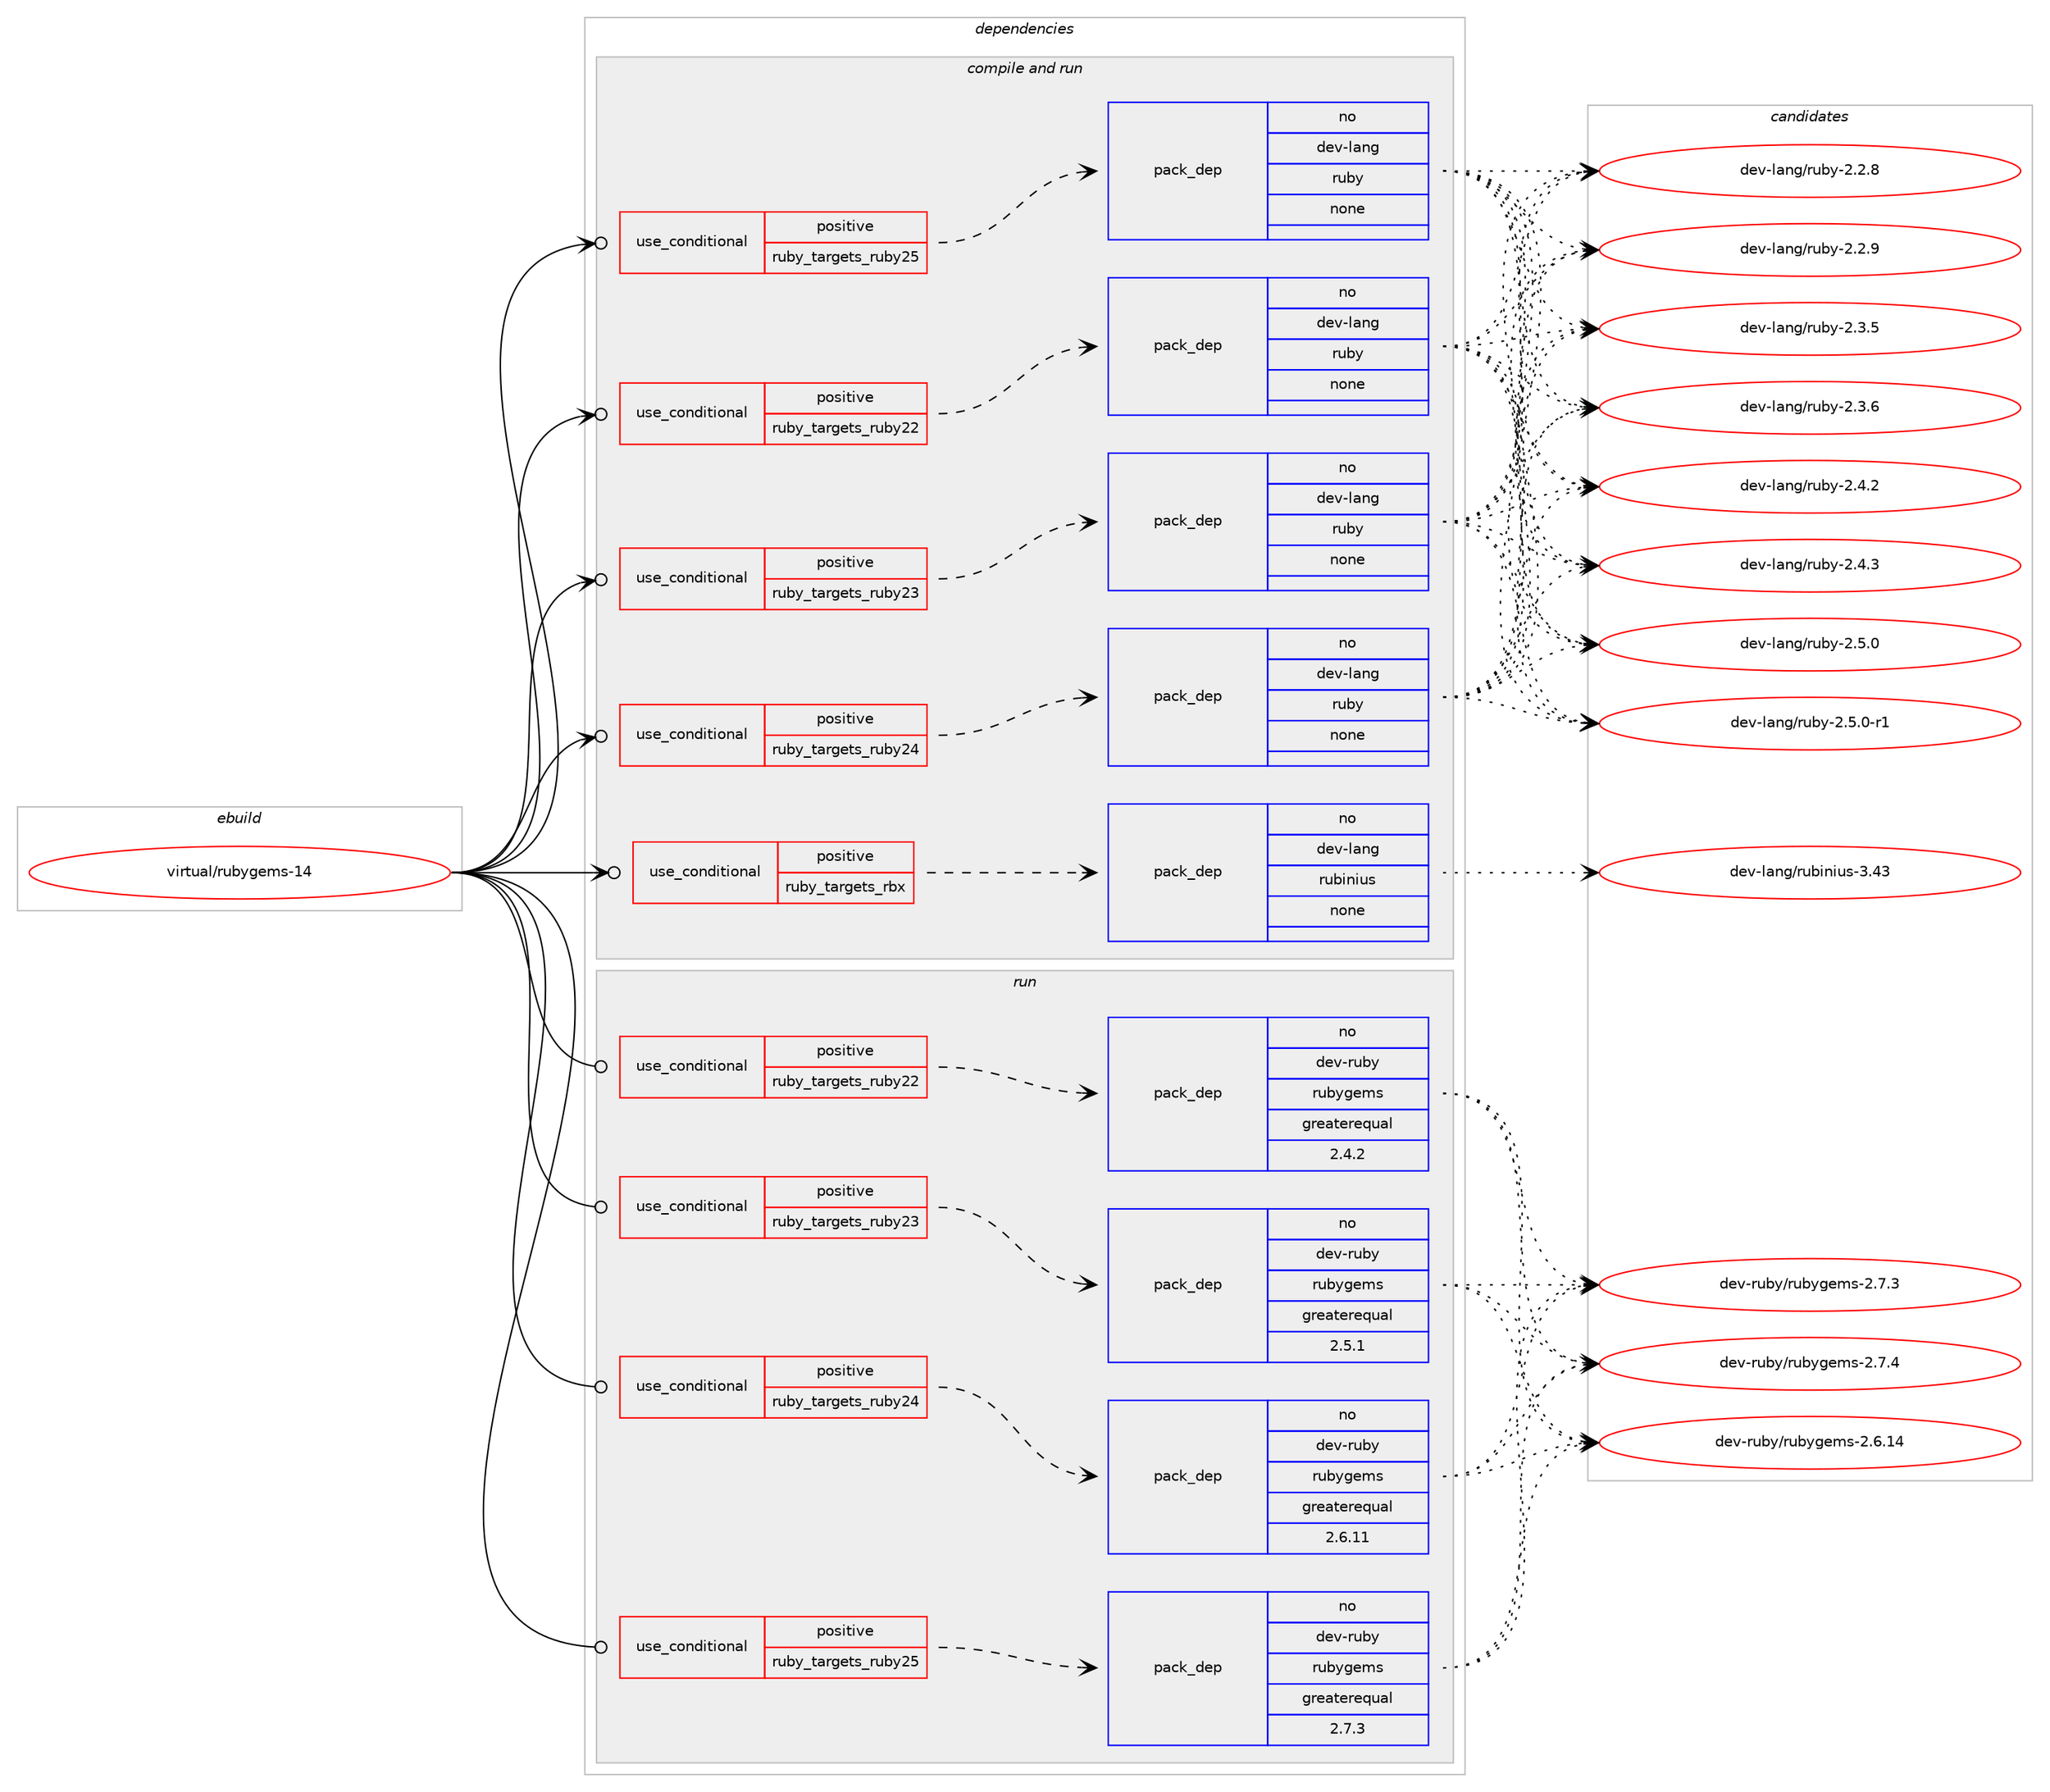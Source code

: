 digraph prolog {

# *************
# Graph options
# *************

newrank=true;
concentrate=true;
compound=true;
graph [rankdir=LR,fontname=Helvetica,fontsize=10,ranksep=1.5];#, ranksep=2.5, nodesep=0.2];
edge  [arrowhead=vee];
node  [fontname=Helvetica,fontsize=10];

# **********
# The ebuild
# **********

subgraph cluster_leftcol {
color=gray;
rank=same;
label=<<i>ebuild</i>>;
id [label="virtual/rubygems-14", color=red, width=4, href="../virtual/rubygems-14.svg"];
}

# ****************
# The dependencies
# ****************

subgraph cluster_midcol {
color=gray;
label=<<i>dependencies</i>>;
subgraph cluster_compile {
fillcolor="#eeeeee";
style=filled;
label=<<i>compile</i>>;
}
subgraph cluster_compileandrun {
fillcolor="#eeeeee";
style=filled;
label=<<i>compile and run</i>>;
subgraph cond1368 {
dependency9003 [label=<<TABLE BORDER="0" CELLBORDER="1" CELLSPACING="0" CELLPADDING="4"><TR><TD ROWSPAN="3" CELLPADDING="10">use_conditional</TD></TR><TR><TD>positive</TD></TR><TR><TD>ruby_targets_rbx</TD></TR></TABLE>>, shape=none, color=red];
subgraph pack7469 {
dependency9004 [label=<<TABLE BORDER="0" CELLBORDER="1" CELLSPACING="0" CELLPADDING="4" WIDTH="220"><TR><TD ROWSPAN="6" CELLPADDING="30">pack_dep</TD></TR><TR><TD WIDTH="110">no</TD></TR><TR><TD>dev-lang</TD></TR><TR><TD>rubinius</TD></TR><TR><TD>none</TD></TR><TR><TD></TD></TR></TABLE>>, shape=none, color=blue];
}
dependency9003:e -> dependency9004:w [weight=20,style="dashed",arrowhead="vee"];
}
id:e -> dependency9003:w [weight=20,style="solid",arrowhead="odotvee"];
subgraph cond1369 {
dependency9005 [label=<<TABLE BORDER="0" CELLBORDER="1" CELLSPACING="0" CELLPADDING="4"><TR><TD ROWSPAN="3" CELLPADDING="10">use_conditional</TD></TR><TR><TD>positive</TD></TR><TR><TD>ruby_targets_ruby22</TD></TR></TABLE>>, shape=none, color=red];
subgraph pack7470 {
dependency9006 [label=<<TABLE BORDER="0" CELLBORDER="1" CELLSPACING="0" CELLPADDING="4" WIDTH="220"><TR><TD ROWSPAN="6" CELLPADDING="30">pack_dep</TD></TR><TR><TD WIDTH="110">no</TD></TR><TR><TD>dev-lang</TD></TR><TR><TD>ruby</TD></TR><TR><TD>none</TD></TR><TR><TD></TD></TR></TABLE>>, shape=none, color=blue];
}
dependency9005:e -> dependency9006:w [weight=20,style="dashed",arrowhead="vee"];
}
id:e -> dependency9005:w [weight=20,style="solid",arrowhead="odotvee"];
subgraph cond1370 {
dependency9007 [label=<<TABLE BORDER="0" CELLBORDER="1" CELLSPACING="0" CELLPADDING="4"><TR><TD ROWSPAN="3" CELLPADDING="10">use_conditional</TD></TR><TR><TD>positive</TD></TR><TR><TD>ruby_targets_ruby23</TD></TR></TABLE>>, shape=none, color=red];
subgraph pack7471 {
dependency9008 [label=<<TABLE BORDER="0" CELLBORDER="1" CELLSPACING="0" CELLPADDING="4" WIDTH="220"><TR><TD ROWSPAN="6" CELLPADDING="30">pack_dep</TD></TR><TR><TD WIDTH="110">no</TD></TR><TR><TD>dev-lang</TD></TR><TR><TD>ruby</TD></TR><TR><TD>none</TD></TR><TR><TD></TD></TR></TABLE>>, shape=none, color=blue];
}
dependency9007:e -> dependency9008:w [weight=20,style="dashed",arrowhead="vee"];
}
id:e -> dependency9007:w [weight=20,style="solid",arrowhead="odotvee"];
subgraph cond1371 {
dependency9009 [label=<<TABLE BORDER="0" CELLBORDER="1" CELLSPACING="0" CELLPADDING="4"><TR><TD ROWSPAN="3" CELLPADDING="10">use_conditional</TD></TR><TR><TD>positive</TD></TR><TR><TD>ruby_targets_ruby24</TD></TR></TABLE>>, shape=none, color=red];
subgraph pack7472 {
dependency9010 [label=<<TABLE BORDER="0" CELLBORDER="1" CELLSPACING="0" CELLPADDING="4" WIDTH="220"><TR><TD ROWSPAN="6" CELLPADDING="30">pack_dep</TD></TR><TR><TD WIDTH="110">no</TD></TR><TR><TD>dev-lang</TD></TR><TR><TD>ruby</TD></TR><TR><TD>none</TD></TR><TR><TD></TD></TR></TABLE>>, shape=none, color=blue];
}
dependency9009:e -> dependency9010:w [weight=20,style="dashed",arrowhead="vee"];
}
id:e -> dependency9009:w [weight=20,style="solid",arrowhead="odotvee"];
subgraph cond1372 {
dependency9011 [label=<<TABLE BORDER="0" CELLBORDER="1" CELLSPACING="0" CELLPADDING="4"><TR><TD ROWSPAN="3" CELLPADDING="10">use_conditional</TD></TR><TR><TD>positive</TD></TR><TR><TD>ruby_targets_ruby25</TD></TR></TABLE>>, shape=none, color=red];
subgraph pack7473 {
dependency9012 [label=<<TABLE BORDER="0" CELLBORDER="1" CELLSPACING="0" CELLPADDING="4" WIDTH="220"><TR><TD ROWSPAN="6" CELLPADDING="30">pack_dep</TD></TR><TR><TD WIDTH="110">no</TD></TR><TR><TD>dev-lang</TD></TR><TR><TD>ruby</TD></TR><TR><TD>none</TD></TR><TR><TD></TD></TR></TABLE>>, shape=none, color=blue];
}
dependency9011:e -> dependency9012:w [weight=20,style="dashed",arrowhead="vee"];
}
id:e -> dependency9011:w [weight=20,style="solid",arrowhead="odotvee"];
}
subgraph cluster_run {
fillcolor="#eeeeee";
style=filled;
label=<<i>run</i>>;
subgraph cond1373 {
dependency9013 [label=<<TABLE BORDER="0" CELLBORDER="1" CELLSPACING="0" CELLPADDING="4"><TR><TD ROWSPAN="3" CELLPADDING="10">use_conditional</TD></TR><TR><TD>positive</TD></TR><TR><TD>ruby_targets_ruby22</TD></TR></TABLE>>, shape=none, color=red];
subgraph pack7474 {
dependency9014 [label=<<TABLE BORDER="0" CELLBORDER="1" CELLSPACING="0" CELLPADDING="4" WIDTH="220"><TR><TD ROWSPAN="6" CELLPADDING="30">pack_dep</TD></TR><TR><TD WIDTH="110">no</TD></TR><TR><TD>dev-ruby</TD></TR><TR><TD>rubygems</TD></TR><TR><TD>greaterequal</TD></TR><TR><TD>2.4.2</TD></TR></TABLE>>, shape=none, color=blue];
}
dependency9013:e -> dependency9014:w [weight=20,style="dashed",arrowhead="vee"];
}
id:e -> dependency9013:w [weight=20,style="solid",arrowhead="odot"];
subgraph cond1374 {
dependency9015 [label=<<TABLE BORDER="0" CELLBORDER="1" CELLSPACING="0" CELLPADDING="4"><TR><TD ROWSPAN="3" CELLPADDING="10">use_conditional</TD></TR><TR><TD>positive</TD></TR><TR><TD>ruby_targets_ruby23</TD></TR></TABLE>>, shape=none, color=red];
subgraph pack7475 {
dependency9016 [label=<<TABLE BORDER="0" CELLBORDER="1" CELLSPACING="0" CELLPADDING="4" WIDTH="220"><TR><TD ROWSPAN="6" CELLPADDING="30">pack_dep</TD></TR><TR><TD WIDTH="110">no</TD></TR><TR><TD>dev-ruby</TD></TR><TR><TD>rubygems</TD></TR><TR><TD>greaterequal</TD></TR><TR><TD>2.5.1</TD></TR></TABLE>>, shape=none, color=blue];
}
dependency9015:e -> dependency9016:w [weight=20,style="dashed",arrowhead="vee"];
}
id:e -> dependency9015:w [weight=20,style="solid",arrowhead="odot"];
subgraph cond1375 {
dependency9017 [label=<<TABLE BORDER="0" CELLBORDER="1" CELLSPACING="0" CELLPADDING="4"><TR><TD ROWSPAN="3" CELLPADDING="10">use_conditional</TD></TR><TR><TD>positive</TD></TR><TR><TD>ruby_targets_ruby24</TD></TR></TABLE>>, shape=none, color=red];
subgraph pack7476 {
dependency9018 [label=<<TABLE BORDER="0" CELLBORDER="1" CELLSPACING="0" CELLPADDING="4" WIDTH="220"><TR><TD ROWSPAN="6" CELLPADDING="30">pack_dep</TD></TR><TR><TD WIDTH="110">no</TD></TR><TR><TD>dev-ruby</TD></TR><TR><TD>rubygems</TD></TR><TR><TD>greaterequal</TD></TR><TR><TD>2.6.11</TD></TR></TABLE>>, shape=none, color=blue];
}
dependency9017:e -> dependency9018:w [weight=20,style="dashed",arrowhead="vee"];
}
id:e -> dependency9017:w [weight=20,style="solid",arrowhead="odot"];
subgraph cond1376 {
dependency9019 [label=<<TABLE BORDER="0" CELLBORDER="1" CELLSPACING="0" CELLPADDING="4"><TR><TD ROWSPAN="3" CELLPADDING="10">use_conditional</TD></TR><TR><TD>positive</TD></TR><TR><TD>ruby_targets_ruby25</TD></TR></TABLE>>, shape=none, color=red];
subgraph pack7477 {
dependency9020 [label=<<TABLE BORDER="0" CELLBORDER="1" CELLSPACING="0" CELLPADDING="4" WIDTH="220"><TR><TD ROWSPAN="6" CELLPADDING="30">pack_dep</TD></TR><TR><TD WIDTH="110">no</TD></TR><TR><TD>dev-ruby</TD></TR><TR><TD>rubygems</TD></TR><TR><TD>greaterequal</TD></TR><TR><TD>2.7.3</TD></TR></TABLE>>, shape=none, color=blue];
}
dependency9019:e -> dependency9020:w [weight=20,style="dashed",arrowhead="vee"];
}
id:e -> dependency9019:w [weight=20,style="solid",arrowhead="odot"];
}
}

# **************
# The candidates
# **************

subgraph cluster_choices {
rank=same;
color=gray;
label=<<i>candidates</i>>;

subgraph choice7469 {
color=black;
nodesep=1;
choice100101118451089711010347114117981051101051171154551465251 [label="dev-lang/rubinius-3.43", color=red, width=4,href="../dev-lang/rubinius-3.43.svg"];
dependency9004:e -> choice100101118451089711010347114117981051101051171154551465251:w [style=dotted,weight="100"];
}
subgraph choice7470 {
color=black;
nodesep=1;
choice10010111845108971101034711411798121455046504656 [label="dev-lang/ruby-2.2.8", color=red, width=4,href="../dev-lang/ruby-2.2.8.svg"];
choice10010111845108971101034711411798121455046504657 [label="dev-lang/ruby-2.2.9", color=red, width=4,href="../dev-lang/ruby-2.2.9.svg"];
choice10010111845108971101034711411798121455046514653 [label="dev-lang/ruby-2.3.5", color=red, width=4,href="../dev-lang/ruby-2.3.5.svg"];
choice10010111845108971101034711411798121455046514654 [label="dev-lang/ruby-2.3.6", color=red, width=4,href="../dev-lang/ruby-2.3.6.svg"];
choice10010111845108971101034711411798121455046524650 [label="dev-lang/ruby-2.4.2", color=red, width=4,href="../dev-lang/ruby-2.4.2.svg"];
choice10010111845108971101034711411798121455046524651 [label="dev-lang/ruby-2.4.3", color=red, width=4,href="../dev-lang/ruby-2.4.3.svg"];
choice10010111845108971101034711411798121455046534648 [label="dev-lang/ruby-2.5.0", color=red, width=4,href="../dev-lang/ruby-2.5.0.svg"];
choice100101118451089711010347114117981214550465346484511449 [label="dev-lang/ruby-2.5.0-r1", color=red, width=4,href="../dev-lang/ruby-2.5.0-r1.svg"];
dependency9006:e -> choice10010111845108971101034711411798121455046504656:w [style=dotted,weight="100"];
dependency9006:e -> choice10010111845108971101034711411798121455046504657:w [style=dotted,weight="100"];
dependency9006:e -> choice10010111845108971101034711411798121455046514653:w [style=dotted,weight="100"];
dependency9006:e -> choice10010111845108971101034711411798121455046514654:w [style=dotted,weight="100"];
dependency9006:e -> choice10010111845108971101034711411798121455046524650:w [style=dotted,weight="100"];
dependency9006:e -> choice10010111845108971101034711411798121455046524651:w [style=dotted,weight="100"];
dependency9006:e -> choice10010111845108971101034711411798121455046534648:w [style=dotted,weight="100"];
dependency9006:e -> choice100101118451089711010347114117981214550465346484511449:w [style=dotted,weight="100"];
}
subgraph choice7471 {
color=black;
nodesep=1;
choice10010111845108971101034711411798121455046504656 [label="dev-lang/ruby-2.2.8", color=red, width=4,href="../dev-lang/ruby-2.2.8.svg"];
choice10010111845108971101034711411798121455046504657 [label="dev-lang/ruby-2.2.9", color=red, width=4,href="../dev-lang/ruby-2.2.9.svg"];
choice10010111845108971101034711411798121455046514653 [label="dev-lang/ruby-2.3.5", color=red, width=4,href="../dev-lang/ruby-2.3.5.svg"];
choice10010111845108971101034711411798121455046514654 [label="dev-lang/ruby-2.3.6", color=red, width=4,href="../dev-lang/ruby-2.3.6.svg"];
choice10010111845108971101034711411798121455046524650 [label="dev-lang/ruby-2.4.2", color=red, width=4,href="../dev-lang/ruby-2.4.2.svg"];
choice10010111845108971101034711411798121455046524651 [label="dev-lang/ruby-2.4.3", color=red, width=4,href="../dev-lang/ruby-2.4.3.svg"];
choice10010111845108971101034711411798121455046534648 [label="dev-lang/ruby-2.5.0", color=red, width=4,href="../dev-lang/ruby-2.5.0.svg"];
choice100101118451089711010347114117981214550465346484511449 [label="dev-lang/ruby-2.5.0-r1", color=red, width=4,href="../dev-lang/ruby-2.5.0-r1.svg"];
dependency9008:e -> choice10010111845108971101034711411798121455046504656:w [style=dotted,weight="100"];
dependency9008:e -> choice10010111845108971101034711411798121455046504657:w [style=dotted,weight="100"];
dependency9008:e -> choice10010111845108971101034711411798121455046514653:w [style=dotted,weight="100"];
dependency9008:e -> choice10010111845108971101034711411798121455046514654:w [style=dotted,weight="100"];
dependency9008:e -> choice10010111845108971101034711411798121455046524650:w [style=dotted,weight="100"];
dependency9008:e -> choice10010111845108971101034711411798121455046524651:w [style=dotted,weight="100"];
dependency9008:e -> choice10010111845108971101034711411798121455046534648:w [style=dotted,weight="100"];
dependency9008:e -> choice100101118451089711010347114117981214550465346484511449:w [style=dotted,weight="100"];
}
subgraph choice7472 {
color=black;
nodesep=1;
choice10010111845108971101034711411798121455046504656 [label="dev-lang/ruby-2.2.8", color=red, width=4,href="../dev-lang/ruby-2.2.8.svg"];
choice10010111845108971101034711411798121455046504657 [label="dev-lang/ruby-2.2.9", color=red, width=4,href="../dev-lang/ruby-2.2.9.svg"];
choice10010111845108971101034711411798121455046514653 [label="dev-lang/ruby-2.3.5", color=red, width=4,href="../dev-lang/ruby-2.3.5.svg"];
choice10010111845108971101034711411798121455046514654 [label="dev-lang/ruby-2.3.6", color=red, width=4,href="../dev-lang/ruby-2.3.6.svg"];
choice10010111845108971101034711411798121455046524650 [label="dev-lang/ruby-2.4.2", color=red, width=4,href="../dev-lang/ruby-2.4.2.svg"];
choice10010111845108971101034711411798121455046524651 [label="dev-lang/ruby-2.4.3", color=red, width=4,href="../dev-lang/ruby-2.4.3.svg"];
choice10010111845108971101034711411798121455046534648 [label="dev-lang/ruby-2.5.0", color=red, width=4,href="../dev-lang/ruby-2.5.0.svg"];
choice100101118451089711010347114117981214550465346484511449 [label="dev-lang/ruby-2.5.0-r1", color=red, width=4,href="../dev-lang/ruby-2.5.0-r1.svg"];
dependency9010:e -> choice10010111845108971101034711411798121455046504656:w [style=dotted,weight="100"];
dependency9010:e -> choice10010111845108971101034711411798121455046504657:w [style=dotted,weight="100"];
dependency9010:e -> choice10010111845108971101034711411798121455046514653:w [style=dotted,weight="100"];
dependency9010:e -> choice10010111845108971101034711411798121455046514654:w [style=dotted,weight="100"];
dependency9010:e -> choice10010111845108971101034711411798121455046524650:w [style=dotted,weight="100"];
dependency9010:e -> choice10010111845108971101034711411798121455046524651:w [style=dotted,weight="100"];
dependency9010:e -> choice10010111845108971101034711411798121455046534648:w [style=dotted,weight="100"];
dependency9010:e -> choice100101118451089711010347114117981214550465346484511449:w [style=dotted,weight="100"];
}
subgraph choice7473 {
color=black;
nodesep=1;
choice10010111845108971101034711411798121455046504656 [label="dev-lang/ruby-2.2.8", color=red, width=4,href="../dev-lang/ruby-2.2.8.svg"];
choice10010111845108971101034711411798121455046504657 [label="dev-lang/ruby-2.2.9", color=red, width=4,href="../dev-lang/ruby-2.2.9.svg"];
choice10010111845108971101034711411798121455046514653 [label="dev-lang/ruby-2.3.5", color=red, width=4,href="../dev-lang/ruby-2.3.5.svg"];
choice10010111845108971101034711411798121455046514654 [label="dev-lang/ruby-2.3.6", color=red, width=4,href="../dev-lang/ruby-2.3.6.svg"];
choice10010111845108971101034711411798121455046524650 [label="dev-lang/ruby-2.4.2", color=red, width=4,href="../dev-lang/ruby-2.4.2.svg"];
choice10010111845108971101034711411798121455046524651 [label="dev-lang/ruby-2.4.3", color=red, width=4,href="../dev-lang/ruby-2.4.3.svg"];
choice10010111845108971101034711411798121455046534648 [label="dev-lang/ruby-2.5.0", color=red, width=4,href="../dev-lang/ruby-2.5.0.svg"];
choice100101118451089711010347114117981214550465346484511449 [label="dev-lang/ruby-2.5.0-r1", color=red, width=4,href="../dev-lang/ruby-2.5.0-r1.svg"];
dependency9012:e -> choice10010111845108971101034711411798121455046504656:w [style=dotted,weight="100"];
dependency9012:e -> choice10010111845108971101034711411798121455046504657:w [style=dotted,weight="100"];
dependency9012:e -> choice10010111845108971101034711411798121455046514653:w [style=dotted,weight="100"];
dependency9012:e -> choice10010111845108971101034711411798121455046514654:w [style=dotted,weight="100"];
dependency9012:e -> choice10010111845108971101034711411798121455046524650:w [style=dotted,weight="100"];
dependency9012:e -> choice10010111845108971101034711411798121455046524651:w [style=dotted,weight="100"];
dependency9012:e -> choice10010111845108971101034711411798121455046534648:w [style=dotted,weight="100"];
dependency9012:e -> choice100101118451089711010347114117981214550465346484511449:w [style=dotted,weight="100"];
}
subgraph choice7474 {
color=black;
nodesep=1;
choice1001011184511411798121471141179812110310110911545504654464952 [label="dev-ruby/rubygems-2.6.14", color=red, width=4,href="../dev-ruby/rubygems-2.6.14.svg"];
choice10010111845114117981214711411798121103101109115455046554651 [label="dev-ruby/rubygems-2.7.3", color=red, width=4,href="../dev-ruby/rubygems-2.7.3.svg"];
choice10010111845114117981214711411798121103101109115455046554652 [label="dev-ruby/rubygems-2.7.4", color=red, width=4,href="../dev-ruby/rubygems-2.7.4.svg"];
dependency9014:e -> choice1001011184511411798121471141179812110310110911545504654464952:w [style=dotted,weight="100"];
dependency9014:e -> choice10010111845114117981214711411798121103101109115455046554651:w [style=dotted,weight="100"];
dependency9014:e -> choice10010111845114117981214711411798121103101109115455046554652:w [style=dotted,weight="100"];
}
subgraph choice7475 {
color=black;
nodesep=1;
choice1001011184511411798121471141179812110310110911545504654464952 [label="dev-ruby/rubygems-2.6.14", color=red, width=4,href="../dev-ruby/rubygems-2.6.14.svg"];
choice10010111845114117981214711411798121103101109115455046554651 [label="dev-ruby/rubygems-2.7.3", color=red, width=4,href="../dev-ruby/rubygems-2.7.3.svg"];
choice10010111845114117981214711411798121103101109115455046554652 [label="dev-ruby/rubygems-2.7.4", color=red, width=4,href="../dev-ruby/rubygems-2.7.4.svg"];
dependency9016:e -> choice1001011184511411798121471141179812110310110911545504654464952:w [style=dotted,weight="100"];
dependency9016:e -> choice10010111845114117981214711411798121103101109115455046554651:w [style=dotted,weight="100"];
dependency9016:e -> choice10010111845114117981214711411798121103101109115455046554652:w [style=dotted,weight="100"];
}
subgraph choice7476 {
color=black;
nodesep=1;
choice1001011184511411798121471141179812110310110911545504654464952 [label="dev-ruby/rubygems-2.6.14", color=red, width=4,href="../dev-ruby/rubygems-2.6.14.svg"];
choice10010111845114117981214711411798121103101109115455046554651 [label="dev-ruby/rubygems-2.7.3", color=red, width=4,href="../dev-ruby/rubygems-2.7.3.svg"];
choice10010111845114117981214711411798121103101109115455046554652 [label="dev-ruby/rubygems-2.7.4", color=red, width=4,href="../dev-ruby/rubygems-2.7.4.svg"];
dependency9018:e -> choice1001011184511411798121471141179812110310110911545504654464952:w [style=dotted,weight="100"];
dependency9018:e -> choice10010111845114117981214711411798121103101109115455046554651:w [style=dotted,weight="100"];
dependency9018:e -> choice10010111845114117981214711411798121103101109115455046554652:w [style=dotted,weight="100"];
}
subgraph choice7477 {
color=black;
nodesep=1;
choice1001011184511411798121471141179812110310110911545504654464952 [label="dev-ruby/rubygems-2.6.14", color=red, width=4,href="../dev-ruby/rubygems-2.6.14.svg"];
choice10010111845114117981214711411798121103101109115455046554651 [label="dev-ruby/rubygems-2.7.3", color=red, width=4,href="../dev-ruby/rubygems-2.7.3.svg"];
choice10010111845114117981214711411798121103101109115455046554652 [label="dev-ruby/rubygems-2.7.4", color=red, width=4,href="../dev-ruby/rubygems-2.7.4.svg"];
dependency9020:e -> choice1001011184511411798121471141179812110310110911545504654464952:w [style=dotted,weight="100"];
dependency9020:e -> choice10010111845114117981214711411798121103101109115455046554651:w [style=dotted,weight="100"];
dependency9020:e -> choice10010111845114117981214711411798121103101109115455046554652:w [style=dotted,weight="100"];
}
}

}
